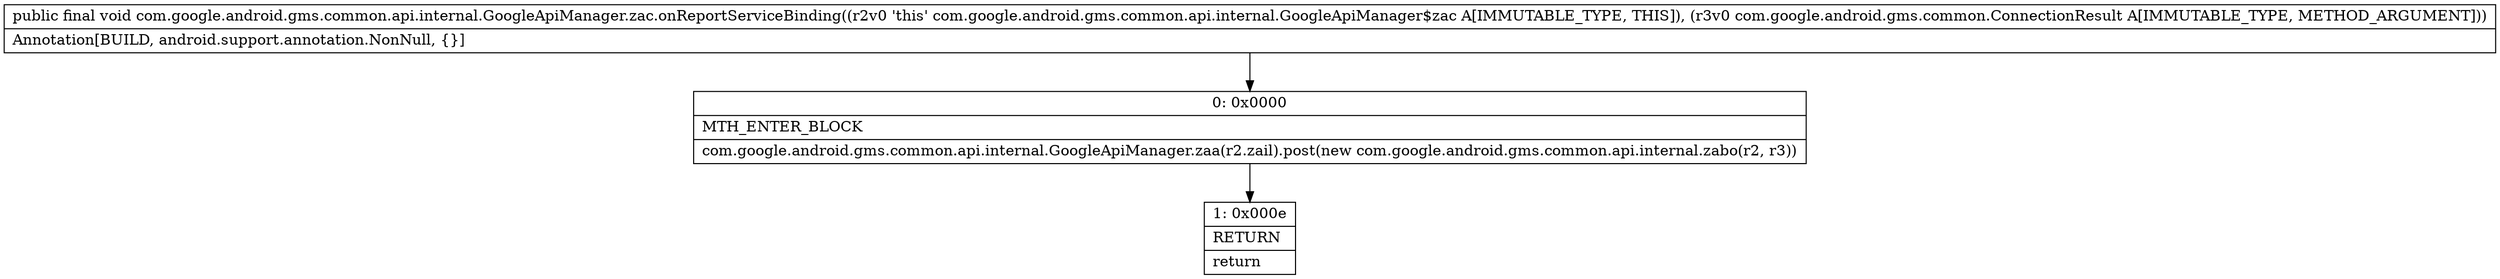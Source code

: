 digraph "CFG forcom.google.android.gms.common.api.internal.GoogleApiManager.zac.onReportServiceBinding(Lcom\/google\/android\/gms\/common\/ConnectionResult;)V" {
Node_0 [shape=record,label="{0\:\ 0x0000|MTH_ENTER_BLOCK\l|com.google.android.gms.common.api.internal.GoogleApiManager.zaa(r2.zail).post(new com.google.android.gms.common.api.internal.zabo(r2, r3))\l}"];
Node_1 [shape=record,label="{1\:\ 0x000e|RETURN\l|return\l}"];
MethodNode[shape=record,label="{public final void com.google.android.gms.common.api.internal.GoogleApiManager.zac.onReportServiceBinding((r2v0 'this' com.google.android.gms.common.api.internal.GoogleApiManager$zac A[IMMUTABLE_TYPE, THIS]), (r3v0 com.google.android.gms.common.ConnectionResult A[IMMUTABLE_TYPE, METHOD_ARGUMENT]))  | Annotation[BUILD, android.support.annotation.NonNull, \{\}]\l}"];
MethodNode -> Node_0;
Node_0 -> Node_1;
}

